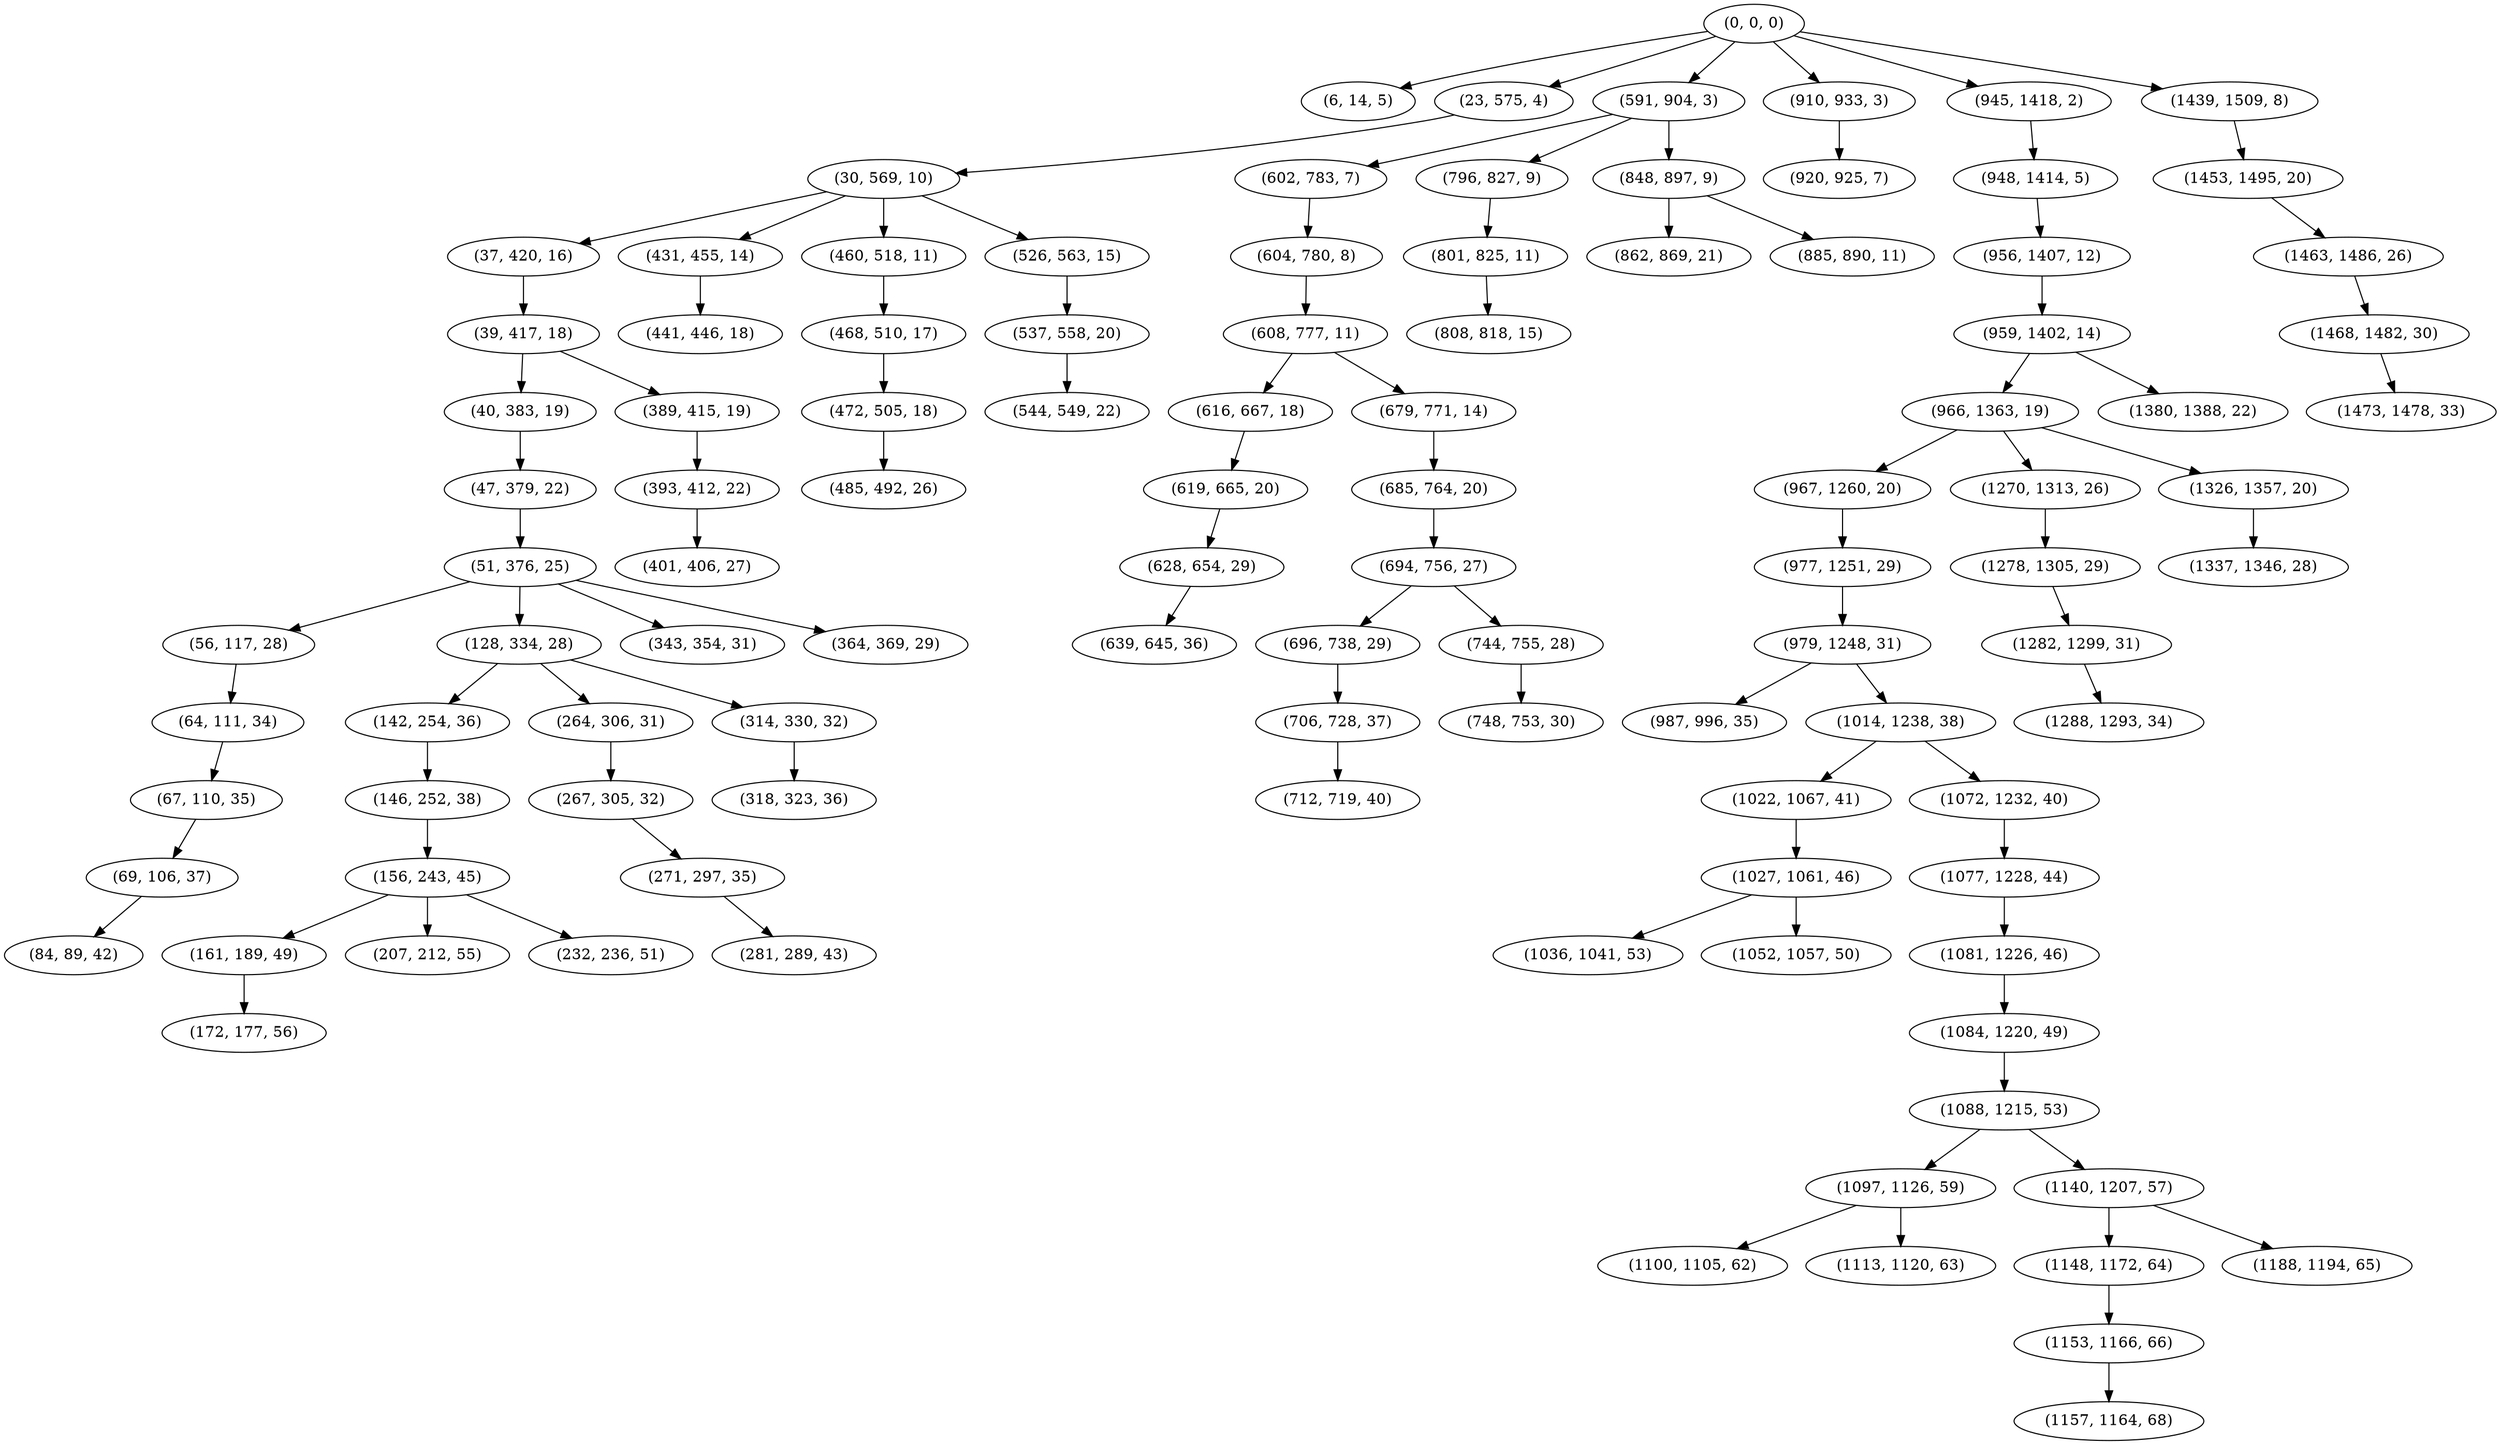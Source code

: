 digraph tree {
    "(0, 0, 0)";
    "(6, 14, 5)";
    "(23, 575, 4)";
    "(30, 569, 10)";
    "(37, 420, 16)";
    "(39, 417, 18)";
    "(40, 383, 19)";
    "(47, 379, 22)";
    "(51, 376, 25)";
    "(56, 117, 28)";
    "(64, 111, 34)";
    "(67, 110, 35)";
    "(69, 106, 37)";
    "(84, 89, 42)";
    "(128, 334, 28)";
    "(142, 254, 36)";
    "(146, 252, 38)";
    "(156, 243, 45)";
    "(161, 189, 49)";
    "(172, 177, 56)";
    "(207, 212, 55)";
    "(232, 236, 51)";
    "(264, 306, 31)";
    "(267, 305, 32)";
    "(271, 297, 35)";
    "(281, 289, 43)";
    "(314, 330, 32)";
    "(318, 323, 36)";
    "(343, 354, 31)";
    "(364, 369, 29)";
    "(389, 415, 19)";
    "(393, 412, 22)";
    "(401, 406, 27)";
    "(431, 455, 14)";
    "(441, 446, 18)";
    "(460, 518, 11)";
    "(468, 510, 17)";
    "(472, 505, 18)";
    "(485, 492, 26)";
    "(526, 563, 15)";
    "(537, 558, 20)";
    "(544, 549, 22)";
    "(591, 904, 3)";
    "(602, 783, 7)";
    "(604, 780, 8)";
    "(608, 777, 11)";
    "(616, 667, 18)";
    "(619, 665, 20)";
    "(628, 654, 29)";
    "(639, 645, 36)";
    "(679, 771, 14)";
    "(685, 764, 20)";
    "(694, 756, 27)";
    "(696, 738, 29)";
    "(706, 728, 37)";
    "(712, 719, 40)";
    "(744, 755, 28)";
    "(748, 753, 30)";
    "(796, 827, 9)";
    "(801, 825, 11)";
    "(808, 818, 15)";
    "(848, 897, 9)";
    "(862, 869, 21)";
    "(885, 890, 11)";
    "(910, 933, 3)";
    "(920, 925, 7)";
    "(945, 1418, 2)";
    "(948, 1414, 5)";
    "(956, 1407, 12)";
    "(959, 1402, 14)";
    "(966, 1363, 19)";
    "(967, 1260, 20)";
    "(977, 1251, 29)";
    "(979, 1248, 31)";
    "(987, 996, 35)";
    "(1014, 1238, 38)";
    "(1022, 1067, 41)";
    "(1027, 1061, 46)";
    "(1036, 1041, 53)";
    "(1052, 1057, 50)";
    "(1072, 1232, 40)";
    "(1077, 1228, 44)";
    "(1081, 1226, 46)";
    "(1084, 1220, 49)";
    "(1088, 1215, 53)";
    "(1097, 1126, 59)";
    "(1100, 1105, 62)";
    "(1113, 1120, 63)";
    "(1140, 1207, 57)";
    "(1148, 1172, 64)";
    "(1153, 1166, 66)";
    "(1157, 1164, 68)";
    "(1188, 1194, 65)";
    "(1270, 1313, 26)";
    "(1278, 1305, 29)";
    "(1282, 1299, 31)";
    "(1288, 1293, 34)";
    "(1326, 1357, 20)";
    "(1337, 1346, 28)";
    "(1380, 1388, 22)";
    "(1439, 1509, 8)";
    "(1453, 1495, 20)";
    "(1463, 1486, 26)";
    "(1468, 1482, 30)";
    "(1473, 1478, 33)";
    "(0, 0, 0)" -> "(6, 14, 5)";
    "(0, 0, 0)" -> "(23, 575, 4)";
    "(0, 0, 0)" -> "(591, 904, 3)";
    "(0, 0, 0)" -> "(910, 933, 3)";
    "(0, 0, 0)" -> "(945, 1418, 2)";
    "(0, 0, 0)" -> "(1439, 1509, 8)";
    "(23, 575, 4)" -> "(30, 569, 10)";
    "(30, 569, 10)" -> "(37, 420, 16)";
    "(30, 569, 10)" -> "(431, 455, 14)";
    "(30, 569, 10)" -> "(460, 518, 11)";
    "(30, 569, 10)" -> "(526, 563, 15)";
    "(37, 420, 16)" -> "(39, 417, 18)";
    "(39, 417, 18)" -> "(40, 383, 19)";
    "(39, 417, 18)" -> "(389, 415, 19)";
    "(40, 383, 19)" -> "(47, 379, 22)";
    "(47, 379, 22)" -> "(51, 376, 25)";
    "(51, 376, 25)" -> "(56, 117, 28)";
    "(51, 376, 25)" -> "(128, 334, 28)";
    "(51, 376, 25)" -> "(343, 354, 31)";
    "(51, 376, 25)" -> "(364, 369, 29)";
    "(56, 117, 28)" -> "(64, 111, 34)";
    "(64, 111, 34)" -> "(67, 110, 35)";
    "(67, 110, 35)" -> "(69, 106, 37)";
    "(69, 106, 37)" -> "(84, 89, 42)";
    "(128, 334, 28)" -> "(142, 254, 36)";
    "(128, 334, 28)" -> "(264, 306, 31)";
    "(128, 334, 28)" -> "(314, 330, 32)";
    "(142, 254, 36)" -> "(146, 252, 38)";
    "(146, 252, 38)" -> "(156, 243, 45)";
    "(156, 243, 45)" -> "(161, 189, 49)";
    "(156, 243, 45)" -> "(207, 212, 55)";
    "(156, 243, 45)" -> "(232, 236, 51)";
    "(161, 189, 49)" -> "(172, 177, 56)";
    "(264, 306, 31)" -> "(267, 305, 32)";
    "(267, 305, 32)" -> "(271, 297, 35)";
    "(271, 297, 35)" -> "(281, 289, 43)";
    "(314, 330, 32)" -> "(318, 323, 36)";
    "(389, 415, 19)" -> "(393, 412, 22)";
    "(393, 412, 22)" -> "(401, 406, 27)";
    "(431, 455, 14)" -> "(441, 446, 18)";
    "(460, 518, 11)" -> "(468, 510, 17)";
    "(468, 510, 17)" -> "(472, 505, 18)";
    "(472, 505, 18)" -> "(485, 492, 26)";
    "(526, 563, 15)" -> "(537, 558, 20)";
    "(537, 558, 20)" -> "(544, 549, 22)";
    "(591, 904, 3)" -> "(602, 783, 7)";
    "(591, 904, 3)" -> "(796, 827, 9)";
    "(591, 904, 3)" -> "(848, 897, 9)";
    "(602, 783, 7)" -> "(604, 780, 8)";
    "(604, 780, 8)" -> "(608, 777, 11)";
    "(608, 777, 11)" -> "(616, 667, 18)";
    "(608, 777, 11)" -> "(679, 771, 14)";
    "(616, 667, 18)" -> "(619, 665, 20)";
    "(619, 665, 20)" -> "(628, 654, 29)";
    "(628, 654, 29)" -> "(639, 645, 36)";
    "(679, 771, 14)" -> "(685, 764, 20)";
    "(685, 764, 20)" -> "(694, 756, 27)";
    "(694, 756, 27)" -> "(696, 738, 29)";
    "(694, 756, 27)" -> "(744, 755, 28)";
    "(696, 738, 29)" -> "(706, 728, 37)";
    "(706, 728, 37)" -> "(712, 719, 40)";
    "(744, 755, 28)" -> "(748, 753, 30)";
    "(796, 827, 9)" -> "(801, 825, 11)";
    "(801, 825, 11)" -> "(808, 818, 15)";
    "(848, 897, 9)" -> "(862, 869, 21)";
    "(848, 897, 9)" -> "(885, 890, 11)";
    "(910, 933, 3)" -> "(920, 925, 7)";
    "(945, 1418, 2)" -> "(948, 1414, 5)";
    "(948, 1414, 5)" -> "(956, 1407, 12)";
    "(956, 1407, 12)" -> "(959, 1402, 14)";
    "(959, 1402, 14)" -> "(966, 1363, 19)";
    "(959, 1402, 14)" -> "(1380, 1388, 22)";
    "(966, 1363, 19)" -> "(967, 1260, 20)";
    "(966, 1363, 19)" -> "(1270, 1313, 26)";
    "(966, 1363, 19)" -> "(1326, 1357, 20)";
    "(967, 1260, 20)" -> "(977, 1251, 29)";
    "(977, 1251, 29)" -> "(979, 1248, 31)";
    "(979, 1248, 31)" -> "(987, 996, 35)";
    "(979, 1248, 31)" -> "(1014, 1238, 38)";
    "(1014, 1238, 38)" -> "(1022, 1067, 41)";
    "(1014, 1238, 38)" -> "(1072, 1232, 40)";
    "(1022, 1067, 41)" -> "(1027, 1061, 46)";
    "(1027, 1061, 46)" -> "(1036, 1041, 53)";
    "(1027, 1061, 46)" -> "(1052, 1057, 50)";
    "(1072, 1232, 40)" -> "(1077, 1228, 44)";
    "(1077, 1228, 44)" -> "(1081, 1226, 46)";
    "(1081, 1226, 46)" -> "(1084, 1220, 49)";
    "(1084, 1220, 49)" -> "(1088, 1215, 53)";
    "(1088, 1215, 53)" -> "(1097, 1126, 59)";
    "(1088, 1215, 53)" -> "(1140, 1207, 57)";
    "(1097, 1126, 59)" -> "(1100, 1105, 62)";
    "(1097, 1126, 59)" -> "(1113, 1120, 63)";
    "(1140, 1207, 57)" -> "(1148, 1172, 64)";
    "(1140, 1207, 57)" -> "(1188, 1194, 65)";
    "(1148, 1172, 64)" -> "(1153, 1166, 66)";
    "(1153, 1166, 66)" -> "(1157, 1164, 68)";
    "(1270, 1313, 26)" -> "(1278, 1305, 29)";
    "(1278, 1305, 29)" -> "(1282, 1299, 31)";
    "(1282, 1299, 31)" -> "(1288, 1293, 34)";
    "(1326, 1357, 20)" -> "(1337, 1346, 28)";
    "(1439, 1509, 8)" -> "(1453, 1495, 20)";
    "(1453, 1495, 20)" -> "(1463, 1486, 26)";
    "(1463, 1486, 26)" -> "(1468, 1482, 30)";
    "(1468, 1482, 30)" -> "(1473, 1478, 33)";
}
